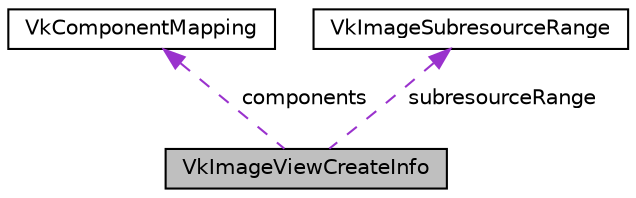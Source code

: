 digraph "VkImageViewCreateInfo"
{
 // LATEX_PDF_SIZE
  edge [fontname="Helvetica",fontsize="10",labelfontname="Helvetica",labelfontsize="10"];
  node [fontname="Helvetica",fontsize="10",shape=record];
  Node1 [label="VkImageViewCreateInfo",height=0.2,width=0.4,color="black", fillcolor="grey75", style="filled", fontcolor="black",tooltip=" "];
  Node2 -> Node1 [dir="back",color="darkorchid3",fontsize="10",style="dashed",label=" components" ];
  Node2 [label="VkComponentMapping",height=0.2,width=0.4,color="black", fillcolor="white", style="filled",URL="$structVkComponentMapping.html",tooltip=" "];
  Node3 -> Node1 [dir="back",color="darkorchid3",fontsize="10",style="dashed",label=" subresourceRange" ];
  Node3 [label="VkImageSubresourceRange",height=0.2,width=0.4,color="black", fillcolor="white", style="filled",URL="$structVkImageSubresourceRange.html",tooltip=" "];
}
